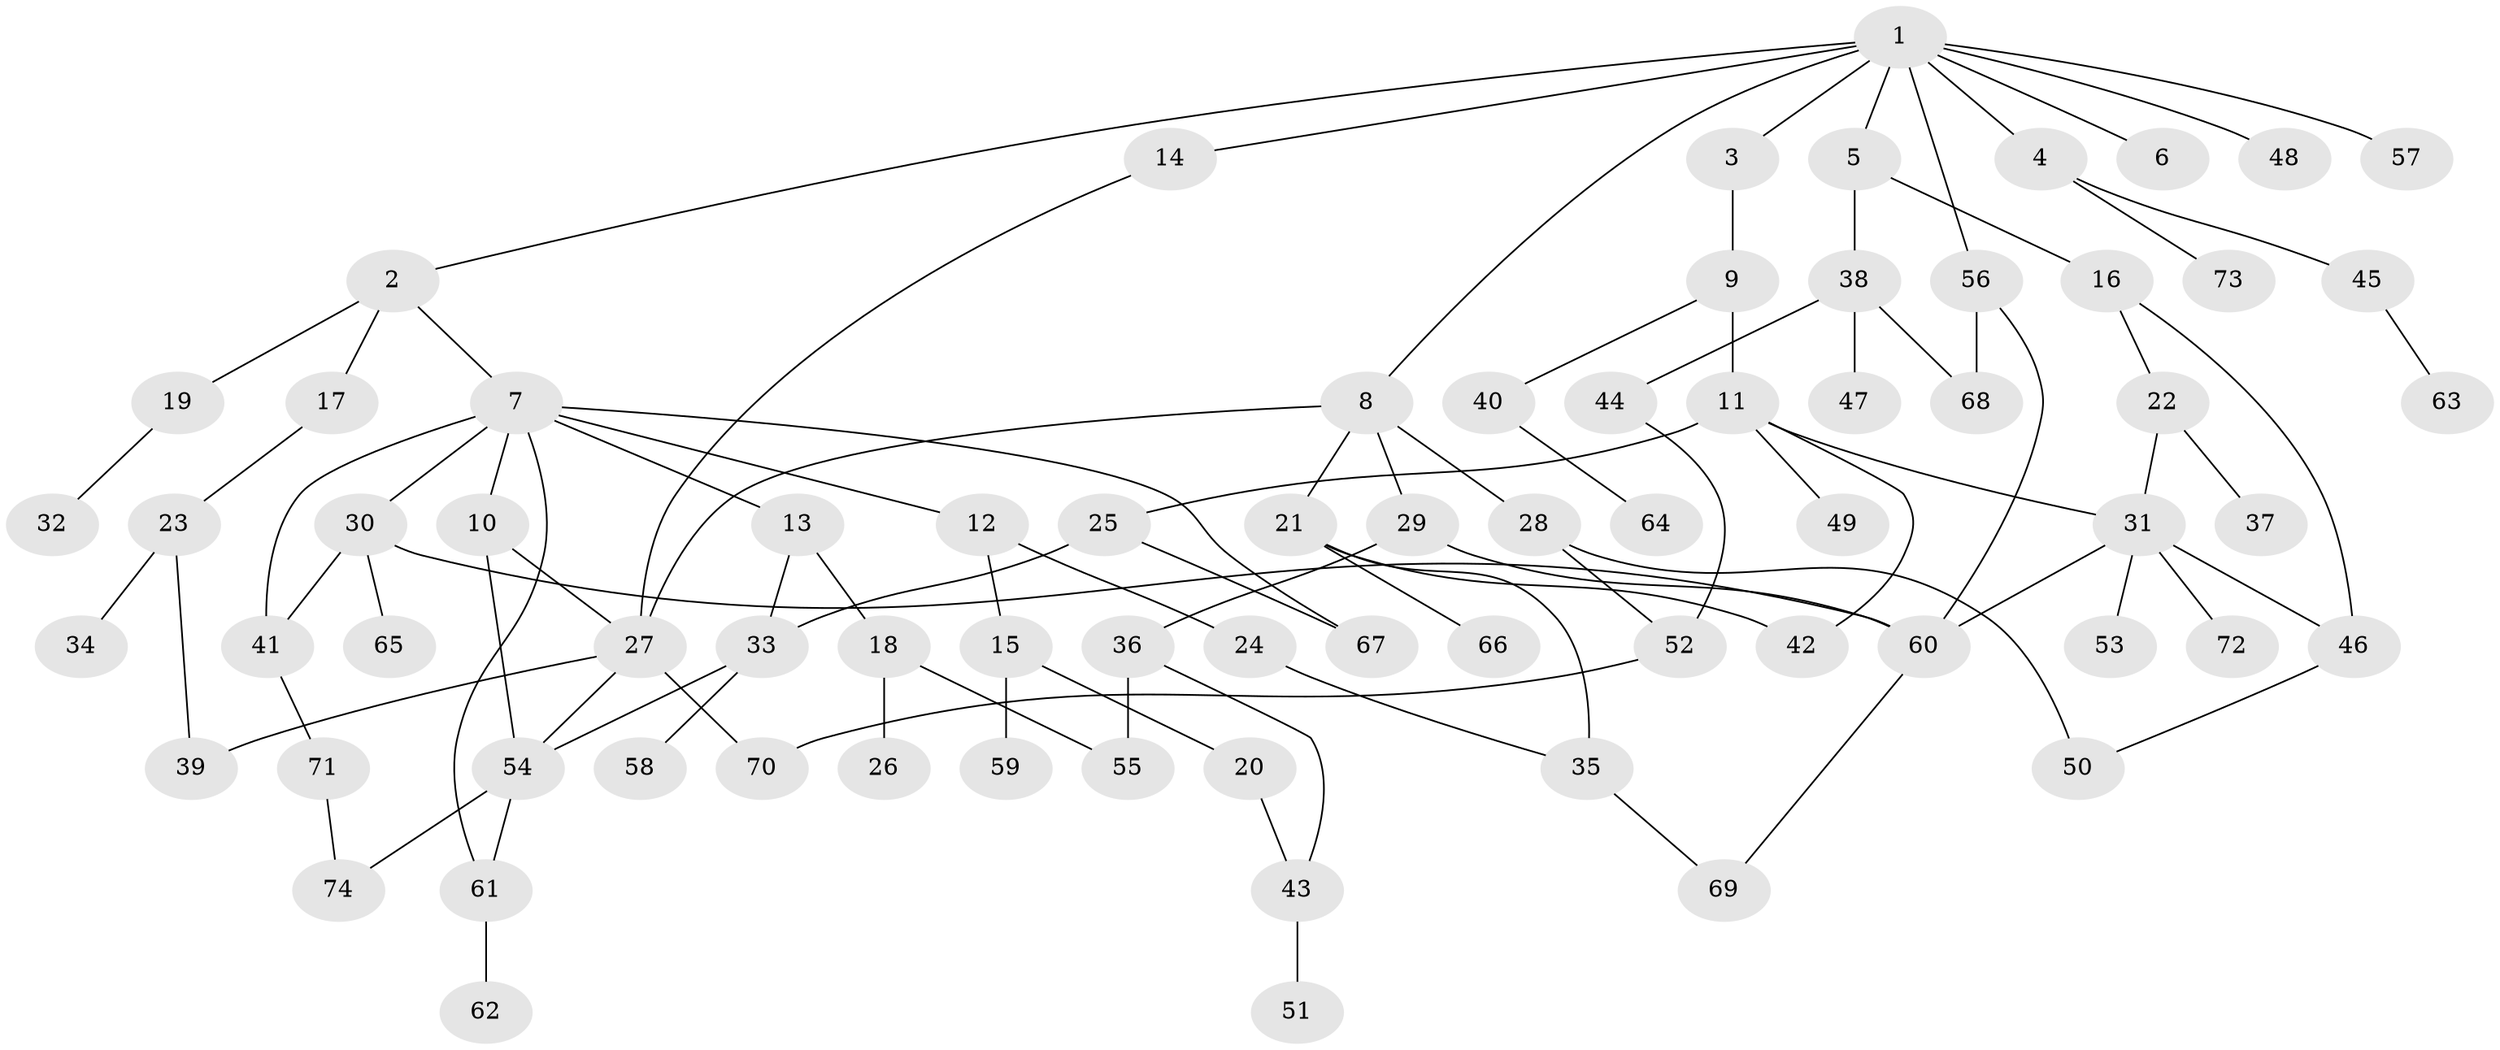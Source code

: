 // Generated by graph-tools (version 1.1) at 2025/49/03/09/25 03:49:24]
// undirected, 74 vertices, 97 edges
graph export_dot {
graph [start="1"]
  node [color=gray90,style=filled];
  1;
  2;
  3;
  4;
  5;
  6;
  7;
  8;
  9;
  10;
  11;
  12;
  13;
  14;
  15;
  16;
  17;
  18;
  19;
  20;
  21;
  22;
  23;
  24;
  25;
  26;
  27;
  28;
  29;
  30;
  31;
  32;
  33;
  34;
  35;
  36;
  37;
  38;
  39;
  40;
  41;
  42;
  43;
  44;
  45;
  46;
  47;
  48;
  49;
  50;
  51;
  52;
  53;
  54;
  55;
  56;
  57;
  58;
  59;
  60;
  61;
  62;
  63;
  64;
  65;
  66;
  67;
  68;
  69;
  70;
  71;
  72;
  73;
  74;
  1 -- 2;
  1 -- 3;
  1 -- 4;
  1 -- 5;
  1 -- 6;
  1 -- 8;
  1 -- 14;
  1 -- 48;
  1 -- 56;
  1 -- 57;
  2 -- 7;
  2 -- 17;
  2 -- 19;
  3 -- 9;
  4 -- 45;
  4 -- 73;
  5 -- 16;
  5 -- 38;
  7 -- 10;
  7 -- 12;
  7 -- 13;
  7 -- 30;
  7 -- 67;
  7 -- 41;
  7 -- 61;
  8 -- 21;
  8 -- 27;
  8 -- 28;
  8 -- 29;
  9 -- 11;
  9 -- 40;
  10 -- 54;
  10 -- 27;
  11 -- 25;
  11 -- 49;
  11 -- 31;
  11 -- 42;
  12 -- 15;
  12 -- 24;
  13 -- 18;
  13 -- 33;
  14 -- 27;
  15 -- 20;
  15 -- 59;
  16 -- 22;
  16 -- 46;
  17 -- 23;
  18 -- 26;
  18 -- 55;
  19 -- 32;
  20 -- 43;
  21 -- 42;
  21 -- 66;
  21 -- 35;
  22 -- 31;
  22 -- 37;
  23 -- 34;
  23 -- 39;
  24 -- 35;
  25 -- 33;
  25 -- 67;
  27 -- 39;
  27 -- 70;
  27 -- 54;
  28 -- 52;
  28 -- 50;
  29 -- 36;
  29 -- 60;
  30 -- 41;
  30 -- 60;
  30 -- 65;
  31 -- 53;
  31 -- 72;
  31 -- 60;
  31 -- 46;
  33 -- 54;
  33 -- 58;
  35 -- 69;
  36 -- 43;
  36 -- 55;
  38 -- 44;
  38 -- 47;
  38 -- 68;
  40 -- 64;
  41 -- 71;
  43 -- 51;
  44 -- 52;
  45 -- 63;
  46 -- 50;
  52 -- 70;
  54 -- 61;
  54 -- 74;
  56 -- 68;
  56 -- 60;
  60 -- 69;
  61 -- 62;
  71 -- 74;
}

